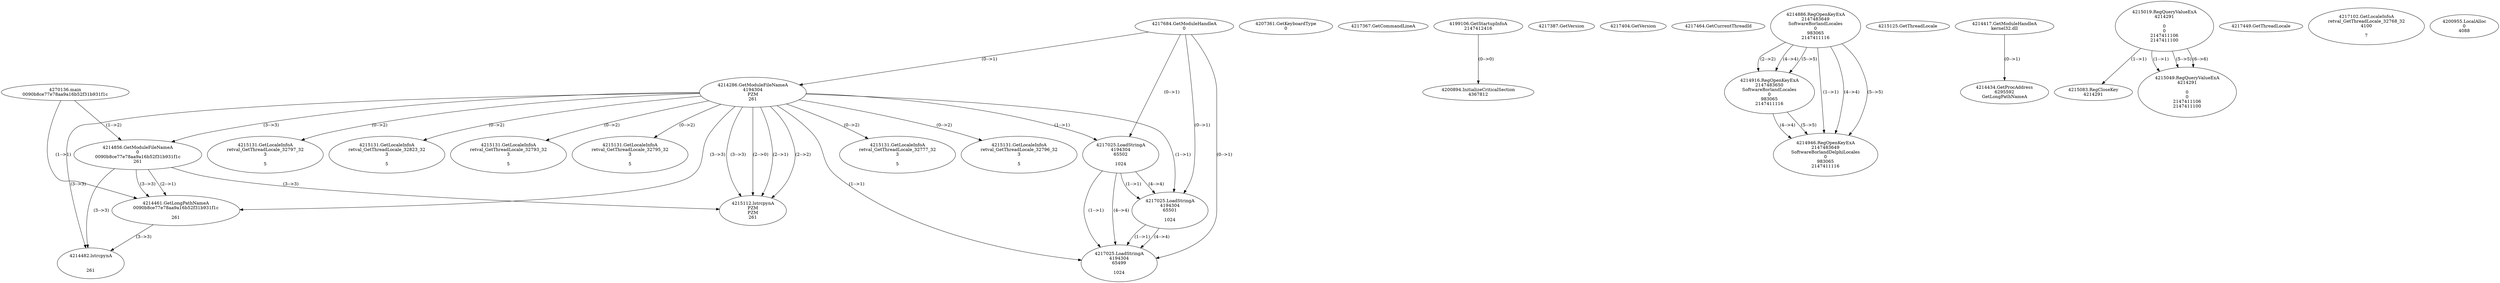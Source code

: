 // Global SCDG with merge call
digraph {
	0 [label="4270136.main
0090b8ce77e78aa9a16b52f31b931f1c"]
	1 [label="4217684.GetModuleHandleA
0"]
	2 [label="4207361.GetKeyboardType
0"]
	3 [label="4217367.GetCommandLineA
"]
	4 [label="4199106.GetStartupInfoA
2147412416"]
	5 [label="4217387.GetVersion
"]
	6 [label="4217404.GetVersion
"]
	7 [label="4217464.GetCurrentThreadId
"]
	8 [label="4214286.GetModuleFileNameA
4194304
PZM
261"]
	1 -> 8 [label="(0-->1)"]
	9 [label="4214856.GetModuleFileNameA
0
0090b8ce77e78aa9a16b52f31b931f1c
261"]
	0 -> 9 [label="(1-->2)"]
	8 -> 9 [label="(3-->3)"]
	10 [label="4214886.RegOpenKeyExA
2147483649
Software\Borland\Locales
0
983065
2147411116"]
	11 [label="4214916.RegOpenKeyExA
2147483650
Software\Borland\Locales
0
983065
2147411116"]
	10 -> 11 [label="(2-->2)"]
	10 -> 11 [label="(4-->4)"]
	10 -> 11 [label="(5-->5)"]
	12 [label="4214946.RegOpenKeyExA
2147483649
Software\Borland\Delphi\Locales
0
983065
2147411116"]
	10 -> 12 [label="(1-->1)"]
	10 -> 12 [label="(4-->4)"]
	11 -> 12 [label="(4-->4)"]
	10 -> 12 [label="(5-->5)"]
	11 -> 12 [label="(5-->5)"]
	13 [label="4215112.lstrcpynA
PZM
PZM
261"]
	8 -> 13 [label="(2-->1)"]
	8 -> 13 [label="(2-->2)"]
	8 -> 13 [label="(3-->3)"]
	9 -> 13 [label="(3-->3)"]
	8 -> 13 [label="(2-->0)"]
	14 [label="4215125.GetThreadLocale
"]
	15 [label="4215131.GetLocaleInfoA
retval_GetThreadLocale_32777_32
3

5"]
	8 -> 15 [label="(0-->2)"]
	16 [label="4217025.LoadStringA
4194304
65502

1024"]
	1 -> 16 [label="(0-->1)"]
	8 -> 16 [label="(1-->1)"]
	17 [label="4214417.GetModuleHandleA
kernel32.dll"]
	18 [label="4214434.GetProcAddress
6295592
GetLongPathNameA"]
	17 -> 18 [label="(0-->1)"]
	19 [label="4214461.GetLongPathNameA
0090b8ce77e78aa9a16b52f31b931f1c

261"]
	0 -> 19 [label="(1-->1)"]
	9 -> 19 [label="(2-->1)"]
	8 -> 19 [label="(3-->3)"]
	9 -> 19 [label="(3-->3)"]
	20 [label="4214482.lstrcpynA


261"]
	8 -> 20 [label="(3-->3)"]
	9 -> 20 [label="(3-->3)"]
	19 -> 20 [label="(3-->3)"]
	21 [label="4215019.RegQueryValueExA
4214291

0
0
2147411106
2147411100"]
	22 [label="4215083.RegCloseKey
4214291"]
	21 -> 22 [label="(1-->1)"]
	23 [label="4215131.GetLocaleInfoA
retval_GetThreadLocale_32796_32
3

5"]
	8 -> 23 [label="(0-->2)"]
	24 [label="4217025.LoadStringA
4194304
65501

1024"]
	1 -> 24 [label="(0-->1)"]
	8 -> 24 [label="(1-->1)"]
	16 -> 24 [label="(1-->1)"]
	16 -> 24 [label="(4-->4)"]
	25 [label="4215049.RegQueryValueExA
4214291

0
0
2147411106
2147411100"]
	21 -> 25 [label="(1-->1)"]
	21 -> 25 [label="(5-->5)"]
	21 -> 25 [label="(6-->6)"]
	26 [label="4215131.GetLocaleInfoA
retval_GetThreadLocale_32797_32
3

5"]
	8 -> 26 [label="(0-->2)"]
	27 [label="4217449.GetThreadLocale
"]
	28 [label="4217102.GetLocaleInfoA
retval_GetThreadLocale_32768_32
4100

7"]
	29 [label="4215131.GetLocaleInfoA
retval_GetThreadLocale_32823_32
3

5"]
	8 -> 29 [label="(0-->2)"]
	30 [label="4200894.InitializeCriticalSection
4367812"]
	4 -> 30 [label="(0-->0)"]
	31 [label="4200955.LocalAlloc
0
4088"]
	32 [label="4215131.GetLocaleInfoA
retval_GetThreadLocale_32793_32
3

5"]
	8 -> 32 [label="(0-->2)"]
	33 [label="4217025.LoadStringA
4194304
65499

1024"]
	1 -> 33 [label="(0-->1)"]
	8 -> 33 [label="(1-->1)"]
	16 -> 33 [label="(1-->1)"]
	24 -> 33 [label="(1-->1)"]
	16 -> 33 [label="(4-->4)"]
	24 -> 33 [label="(4-->4)"]
	34 [label="4215131.GetLocaleInfoA
retval_GetThreadLocale_32795_32
3

5"]
	8 -> 34 [label="(0-->2)"]
}

